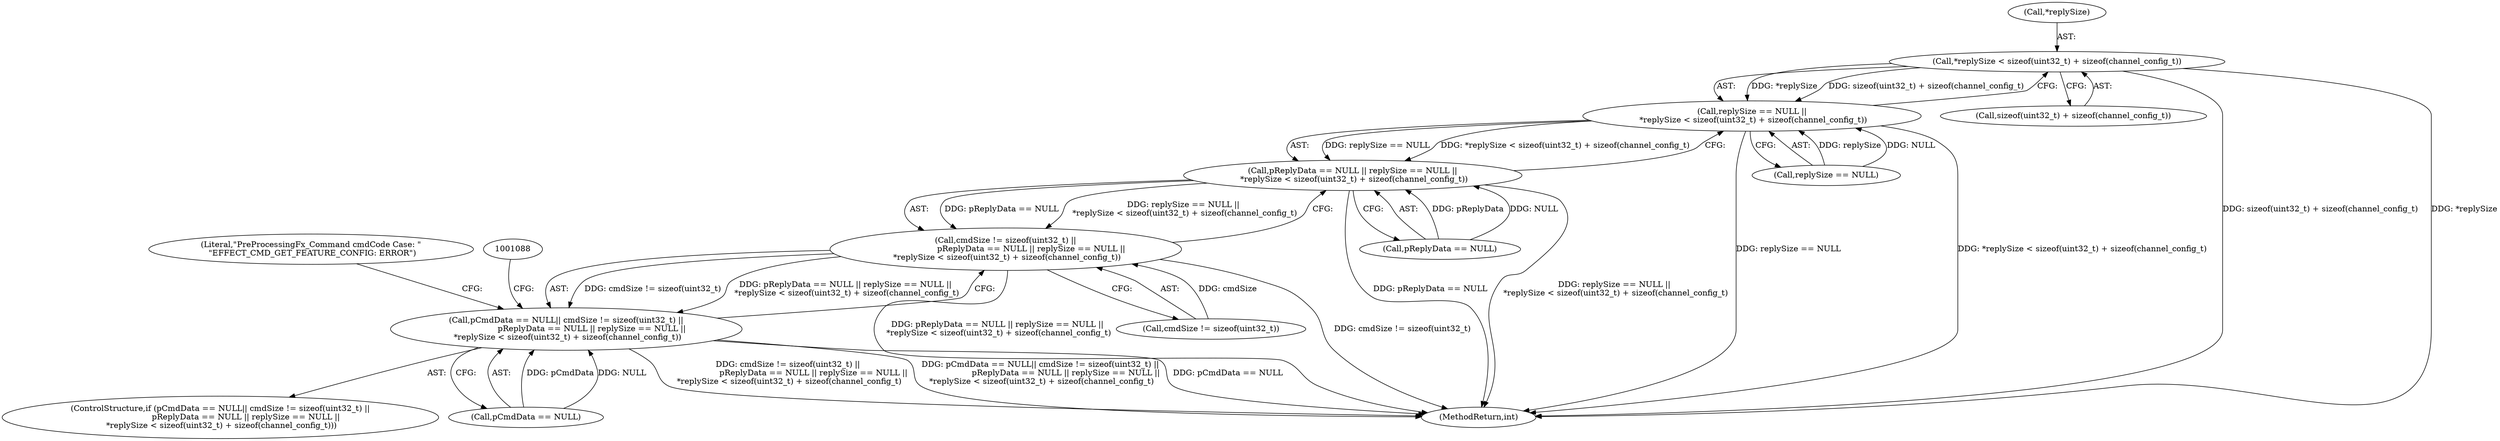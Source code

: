 digraph "0_Android_aeea52da00d210587fb3ed895de3d5f2e0264c88_9@pointer" {
"1001069" [label="(Call,*replySize < sizeof(uint32_t) + sizeof(channel_config_t))"];
"1001065" [label="(Call,replySize == NULL ||\n *replySize < sizeof(uint32_t) + sizeof(channel_config_t))"];
"1001061" [label="(Call,pReplyData == NULL || replySize == NULL ||\n *replySize < sizeof(uint32_t) + sizeof(channel_config_t))"];
"1001056" [label="(Call,cmdSize != sizeof(uint32_t) ||\n                    pReplyData == NULL || replySize == NULL ||\n *replySize < sizeof(uint32_t) + sizeof(channel_config_t))"];
"1001052" [label="(Call,pCmdData == NULL|| cmdSize != sizeof(uint32_t) ||\n                    pReplyData == NULL || replySize == NULL ||\n *replySize < sizeof(uint32_t) + sizeof(channel_config_t))"];
"1001066" [label="(Call,replySize == NULL)"];
"1001061" [label="(Call,pReplyData == NULL || replySize == NULL ||\n *replySize < sizeof(uint32_t) + sizeof(channel_config_t))"];
"1001062" [label="(Call,pReplyData == NULL)"];
"1001052" [label="(Call,pCmdData == NULL|| cmdSize != sizeof(uint32_t) ||\n                    pReplyData == NULL || replySize == NULL ||\n *replySize < sizeof(uint32_t) + sizeof(channel_config_t))"];
"1001072" [label="(Call,sizeof(uint32_t) + sizeof(channel_config_t))"];
"1001057" [label="(Call,cmdSize != sizeof(uint32_t))"];
"1001079" [label="(Literal,\"PreProcessingFx_Command cmdCode Case: \"\n \"EFFECT_CMD_GET_FEATURE_CONFIG: ERROR\")"];
"1001056" [label="(Call,cmdSize != sizeof(uint32_t) ||\n                    pReplyData == NULL || replySize == NULL ||\n *replySize < sizeof(uint32_t) + sizeof(channel_config_t))"];
"1001070" [label="(Call,*replySize)"];
"1001065" [label="(Call,replySize == NULL ||\n *replySize < sizeof(uint32_t) + sizeof(channel_config_t))"];
"1001051" [label="(ControlStructure,if (pCmdData == NULL|| cmdSize != sizeof(uint32_t) ||\n                    pReplyData == NULL || replySize == NULL ||\n *replySize < sizeof(uint32_t) + sizeof(channel_config_t)))"];
"1001053" [label="(Call,pCmdData == NULL)"];
"1001069" [label="(Call,*replySize < sizeof(uint32_t) + sizeof(channel_config_t))"];
"1001318" [label="(MethodReturn,int)"];
"1001069" -> "1001065"  [label="AST: "];
"1001069" -> "1001072"  [label="CFG: "];
"1001070" -> "1001069"  [label="AST: "];
"1001072" -> "1001069"  [label="AST: "];
"1001065" -> "1001069"  [label="CFG: "];
"1001069" -> "1001318"  [label="DDG: sizeof(uint32_t) + sizeof(channel_config_t)"];
"1001069" -> "1001318"  [label="DDG: *replySize"];
"1001069" -> "1001065"  [label="DDG: *replySize"];
"1001069" -> "1001065"  [label="DDG: sizeof(uint32_t) + sizeof(channel_config_t)"];
"1001065" -> "1001061"  [label="AST: "];
"1001065" -> "1001066"  [label="CFG: "];
"1001066" -> "1001065"  [label="AST: "];
"1001061" -> "1001065"  [label="CFG: "];
"1001065" -> "1001318"  [label="DDG: replySize == NULL"];
"1001065" -> "1001318"  [label="DDG: *replySize < sizeof(uint32_t) + sizeof(channel_config_t)"];
"1001065" -> "1001061"  [label="DDG: replySize == NULL"];
"1001065" -> "1001061"  [label="DDG: *replySize < sizeof(uint32_t) + sizeof(channel_config_t)"];
"1001066" -> "1001065"  [label="DDG: replySize"];
"1001066" -> "1001065"  [label="DDG: NULL"];
"1001061" -> "1001056"  [label="AST: "];
"1001061" -> "1001062"  [label="CFG: "];
"1001062" -> "1001061"  [label="AST: "];
"1001056" -> "1001061"  [label="CFG: "];
"1001061" -> "1001318"  [label="DDG: pReplyData == NULL"];
"1001061" -> "1001318"  [label="DDG: replySize == NULL ||\n *replySize < sizeof(uint32_t) + sizeof(channel_config_t)"];
"1001061" -> "1001056"  [label="DDG: pReplyData == NULL"];
"1001061" -> "1001056"  [label="DDG: replySize == NULL ||\n *replySize < sizeof(uint32_t) + sizeof(channel_config_t)"];
"1001062" -> "1001061"  [label="DDG: pReplyData"];
"1001062" -> "1001061"  [label="DDG: NULL"];
"1001056" -> "1001052"  [label="AST: "];
"1001056" -> "1001057"  [label="CFG: "];
"1001057" -> "1001056"  [label="AST: "];
"1001052" -> "1001056"  [label="CFG: "];
"1001056" -> "1001318"  [label="DDG: pReplyData == NULL || replySize == NULL ||\n *replySize < sizeof(uint32_t) + sizeof(channel_config_t)"];
"1001056" -> "1001318"  [label="DDG: cmdSize != sizeof(uint32_t)"];
"1001056" -> "1001052"  [label="DDG: cmdSize != sizeof(uint32_t)"];
"1001056" -> "1001052"  [label="DDG: pReplyData == NULL || replySize == NULL ||\n *replySize < sizeof(uint32_t) + sizeof(channel_config_t)"];
"1001057" -> "1001056"  [label="DDG: cmdSize"];
"1001052" -> "1001051"  [label="AST: "];
"1001052" -> "1001053"  [label="CFG: "];
"1001053" -> "1001052"  [label="AST: "];
"1001079" -> "1001052"  [label="CFG: "];
"1001088" -> "1001052"  [label="CFG: "];
"1001052" -> "1001318"  [label="DDG: cmdSize != sizeof(uint32_t) ||\n                    pReplyData == NULL || replySize == NULL ||\n *replySize < sizeof(uint32_t) + sizeof(channel_config_t)"];
"1001052" -> "1001318"  [label="DDG: pCmdData == NULL|| cmdSize != sizeof(uint32_t) ||\n                    pReplyData == NULL || replySize == NULL ||\n *replySize < sizeof(uint32_t) + sizeof(channel_config_t)"];
"1001052" -> "1001318"  [label="DDG: pCmdData == NULL"];
"1001053" -> "1001052"  [label="DDG: pCmdData"];
"1001053" -> "1001052"  [label="DDG: NULL"];
}
